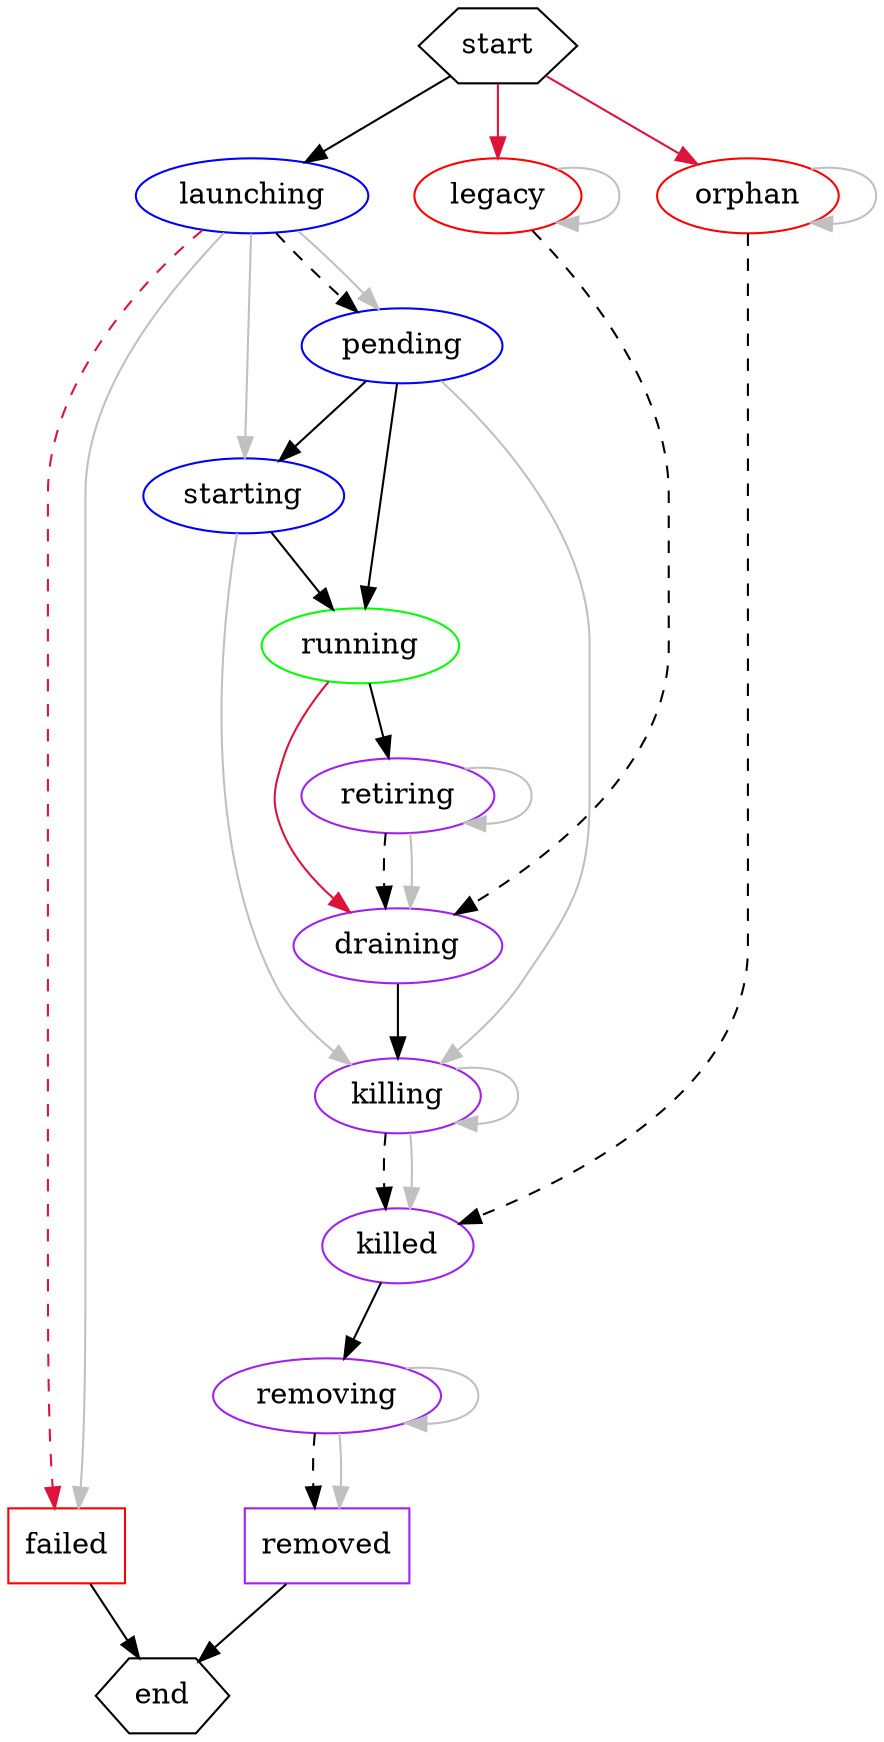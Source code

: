 // GoCD elastic agent state model.
//
// Each of the state changes here is driven by some event.
// There are three possible sources of events in the system:
// - create-agent plugin API
// - server-ping plugin API
// - future callback in response to another event
//
// The create-agent call is only involved in one state transition; to
// distinguish between the other two cases, a _solid line_ indicates a
// transition in response to the server-ping info, while a _dashed line_ is
// an async transition after a future. Happy-path transitions are black,
// while errors are crimson.
//
// Keep in mind that the server-ping events might observe an agent in _any_
// state, so should have sensible behaviors for all of them.
//
// For nodes, the start/end hexagons represent the initial non-existence
// state and the final removal of the agent's state, respectively. Terminal
// states are boxes.
digraph agent_states {
  node [shape=ellipse];

  // Special
  start [shape=hexagon,tooltip="Initial non-existence of the agent state."];
  end [shape=hexagon,tooltip="Final removal of the agent state from the scheduler."];

  // Initial States
  {
    rank = same;
    launching [color=blue,tooltip="Agent job is being created in Aurora."];
    legacy [color=red,tooltip="Agent is registered in GoCD but has no scheduler state."];
    orphan [color=red,tooltip="Agent job is active in Aurora but has no scheduler state."];
  }

  // Launch states
  node [color=blue];
  pending [tooltip="Job created in Aurora, waiting for agent to start."];
  starting [tooltip="Job is active in Aurora, waiting for agent registration with GoCD."];

  // Main state
  node [color=green];
  running [tooltip="Primary healthy state"];

  // Shutdown states
  node [color=purple];
  retiring [tooltip="Agent has been idle for a while and should be retired from service."];
  draining [tooltip="Agent is disabled in GoCD and awaiting quiescence."];
  killing [tooltip="The agent job is being killed in Aurora if it is active."];
  killed [tooltip="The agent job has been killed. Wait for confirmation from Aurora."];
  removing [tooltip="The agent is being unregistered from the GoCD server."];

  // Terminal States
  {
    rank = same;
    removed [color=purple,shape=box,tooltip="Agent is fully retired. State is kept briefly for historical purposes."];
    failed [color=red,shape=box,tooltip="Agent job failed to launch."];
  }

  // Launch transitions
  start -> launching [tooltip="Scheduler decides to launch a new agent in response to a create-agent API call. Start a future to create the job in Aurora."];
  launching -> pending [style=dashed,tooltip="Job created successfully in Aurora."];
  pending -> starting [tooltip="Saw active job in Aurora."];
  pending -> running [tooltip="Saw agent registered in GoCD server."];
  starting -> running [tooltip="Saw agent registered in GoCD server."];

  // Retirement transitions
  running -> retiring [tooltip="Idle agent scheduled for retirement. Start a future to disable the agent in GoCD."];
  retiring -> draining [style=dashed,tooltip="Agent disabled successfully in GoCD."];
  draining -> killing [tooltip="GoCD reports the disabled agent is idle. Start a future to kill the agent job in Aurora."];
  killing -> killed [style=dashed,tooltip="Aurora job killed successfully."];
  killed -> removing [tooltip="Aurora job reports it is no longer active. Start a future to remove the agent from GoCD."];
  removing -> removed [style=dashed,tooltip="Agent removed from GoCD successfully."];
  removed -> end [tooltip="Remove the agent from the scheduler state after a short TTL."];

  // Abnormal transitions
  start -> legacy [color=crimson,tooltip="Saw agent registered in GoCD but no corresponding state. Start a future to disable the agent in GoCD."];
  legacy -> draining [style=dashed,tooltip="Agent disabled successfully in GoCD."];
  start -> orphan [color=crimson,tooltip="Saw active Aurora job without state. Start a future to kill the agent."];
  orphan -> killed [style=dashed,tooltip="Aurora job killed successfully."];
  launching -> failed [color=crimson,style=dashed,tooltip="Launching the Aurora agent job failed."];
  failed -> end [tooltip="Remove the agent from the scheduler state after a short TTL."];
  running -> draining [color=crimson,tooltip="Agent externally disabled in GoCD."];

  // Timeout transitions
  edge [color=grey,style=solid];
  orphan -> orphan [tooltip="Failed to kill agent; retry kill future after some timeout."];
  legacy -> legacy [tooltip="Failed to disable agent; retry disable future after some timeout."];
  pending -> killing [tooltip="Agent became stale while waiting to launch."];
  starting -> killing [tooltip="Agent became stale while waiting to launch."];
  launching -> failed [tooltip="Agent timed out while awaiting launch."];
  launching -> pending [tooltip="Saw pending job in Aurora."];
  launching -> starting [tooltip="Saw active job in Aurora."];
  retiring -> retiring [tooltip="Retry disable future after some timeout."];
  retiring -> draining [tooltip="Saw agent disabled in GoCD."];
  killing -> killing [tooltip="Retry killing the job after some timeout."];
  killing -> killed [tooltip="Saw inactive job in Aurora."];
  removing -> removing [tooltip="Retry agent removal after some timeout."];
  removing -> removed [tooltip="Saw unregistered agent in GoCD."];

}
